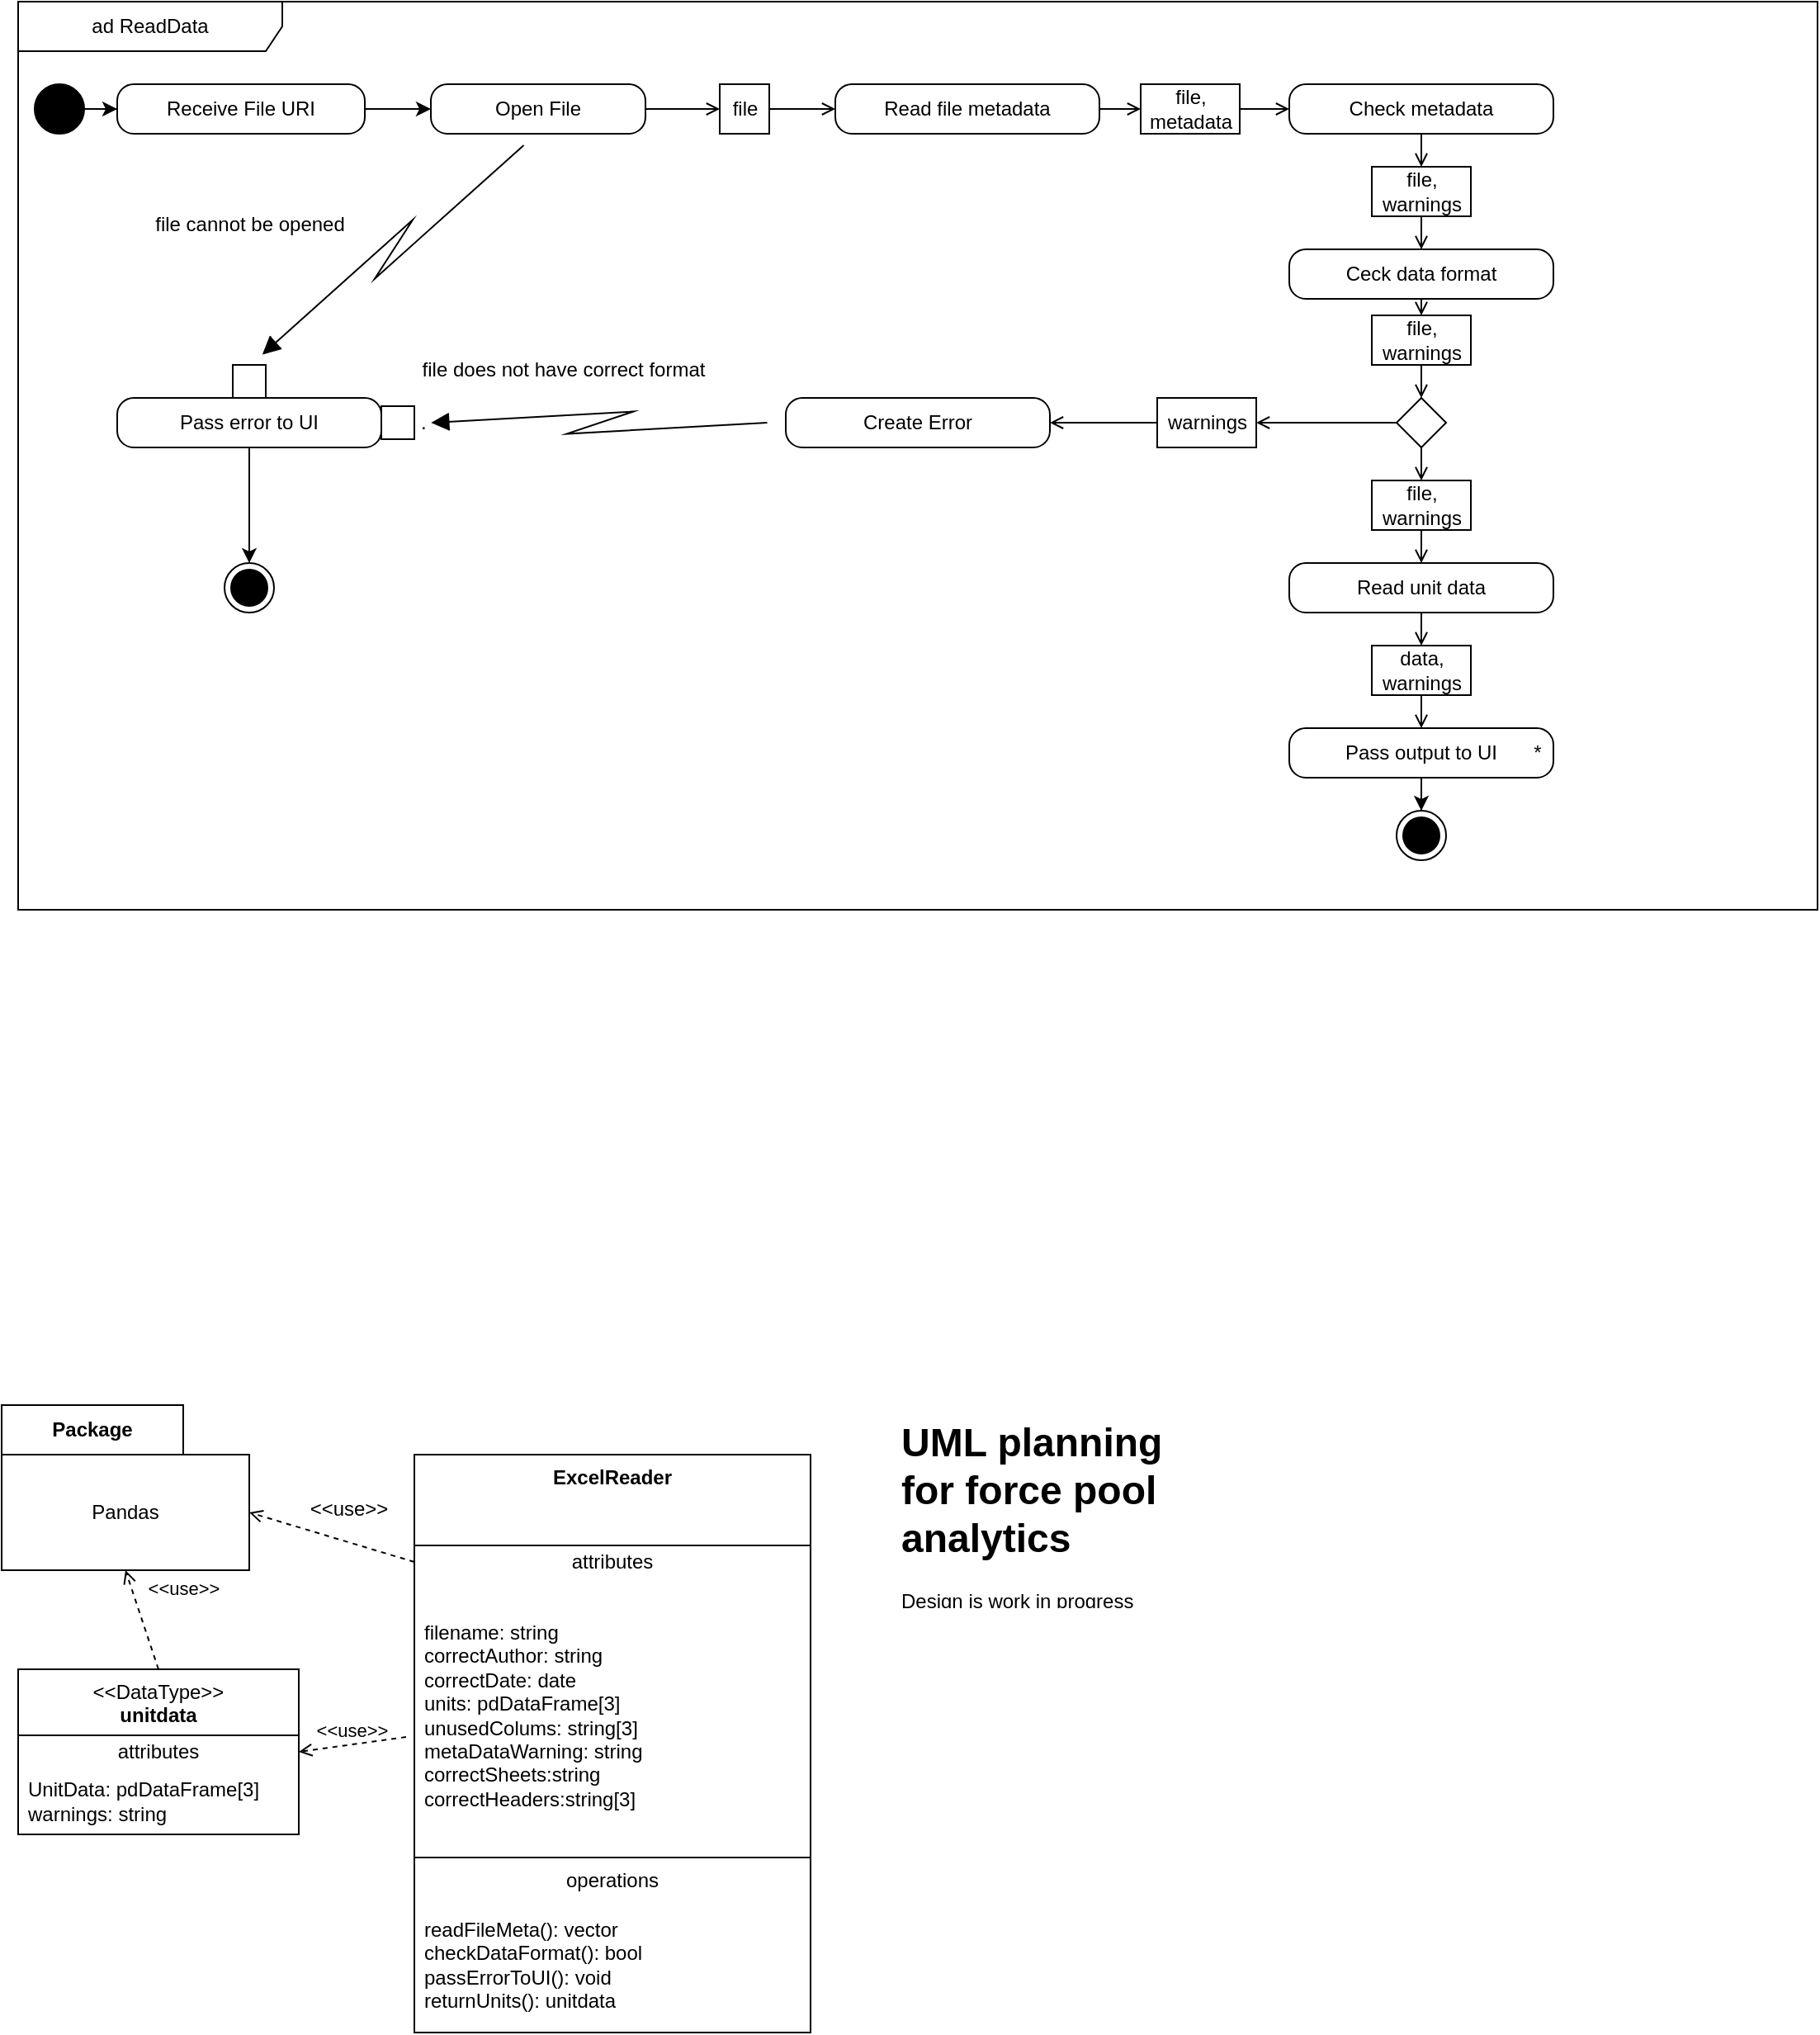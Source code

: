 <mxfile version="21.6.8" type="device">
  <diagram name="Page-1" id="DOlFsJQFJfXhihcVREWI">
    <mxGraphModel dx="2015" dy="1903" grid="1" gridSize="10" guides="1" tooltips="1" connect="1" arrows="1" fold="1" page="1" pageScale="1" pageWidth="1169" pageHeight="827" math="0" shadow="0">
      <root>
        <mxCell id="0" />
        <mxCell id="1" parent="0" />
        <mxCell id="wgWyfdXDKguZ-T_XWsIP-1" value="&lt;b&gt;ExcelReader&lt;/b&gt;&lt;br&gt;" style="swimlane;fontStyle=0;align=center;verticalAlign=top;childLayout=stackLayout;horizontal=1;startSize=55;horizontalStack=0;resizeParent=1;resizeParentMax=0;resizeLast=0;collapsible=0;marginBottom=0;html=1;whiteSpace=wrap;" vertex="1" parent="1">
          <mxGeometry x="260" y="70" width="240" height="350" as="geometry" />
        </mxCell>
        <mxCell id="wgWyfdXDKguZ-T_XWsIP-2" value="attributes" style="text;html=1;strokeColor=none;fillColor=none;align=center;verticalAlign=middle;spacingLeft=4;spacingRight=4;overflow=hidden;rotatable=0;points=[[0,0.5],[1,0.5]];portConstraint=eastwest;whiteSpace=wrap;" vertex="1" parent="wgWyfdXDKguZ-T_XWsIP-1">
          <mxGeometry y="55" width="240" height="20" as="geometry" />
        </mxCell>
        <mxCell id="wgWyfdXDKguZ-T_XWsIP-3" value="filename: string&lt;br&gt;correctAuthor: string&lt;br&gt;correctDate: date&lt;br&gt;units: pdDataFrame[3]&lt;br&gt;unusedColums: string[3]&lt;br&gt;metaDataWarning: string&lt;br&gt;correctSheets:string&lt;br&gt;correctHeaders:string[3]" style="text;html=1;strokeColor=none;fillColor=none;align=left;verticalAlign=middle;spacingLeft=4;spacingRight=4;overflow=hidden;rotatable=0;points=[[0,0.5],[1,0.5]];portConstraint=eastwest;whiteSpace=wrap;" vertex="1" parent="wgWyfdXDKguZ-T_XWsIP-1">
          <mxGeometry y="75" width="240" height="165" as="geometry" />
        </mxCell>
        <mxCell id="wgWyfdXDKguZ-T_XWsIP-6" value="" style="line;strokeWidth=1;fillColor=none;align=left;verticalAlign=middle;spacingTop=-1;spacingLeft=3;spacingRight=3;rotatable=0;labelPosition=right;points=[];portConstraint=eastwest;" vertex="1" parent="wgWyfdXDKguZ-T_XWsIP-1">
          <mxGeometry y="240" width="240" height="8" as="geometry" />
        </mxCell>
        <mxCell id="wgWyfdXDKguZ-T_XWsIP-7" value="operations" style="text;html=1;strokeColor=none;fillColor=none;align=center;verticalAlign=middle;spacingLeft=4;spacingRight=4;overflow=hidden;rotatable=0;points=[[0,0.5],[1,0.5]];portConstraint=eastwest;whiteSpace=wrap;" vertex="1" parent="wgWyfdXDKguZ-T_XWsIP-1">
          <mxGeometry y="248" width="240" height="20" as="geometry" />
        </mxCell>
        <mxCell id="wgWyfdXDKguZ-T_XWsIP-8" value="readFileMeta(): vector&lt;br&gt;checkDataFormat(): bool&lt;br&gt;passErrorToUI(): void&lt;br&gt;returnUnits(): unitdata" style="text;html=1;strokeColor=none;fillColor=none;align=left;verticalAlign=middle;spacingLeft=4;spacingRight=4;overflow=hidden;rotatable=0;points=[[0,0.5],[1,0.5]];portConstraint=eastwest;whiteSpace=wrap;" vertex="1" parent="wgWyfdXDKguZ-T_XWsIP-1">
          <mxGeometry y="268" width="240" height="82" as="geometry" />
        </mxCell>
        <mxCell id="wgWyfdXDKguZ-T_XWsIP-14" value="Package" style="shape=folder;fontStyle=1;tabWidth=110;tabHeight=30;tabPosition=left;html=1;boundedLbl=1;labelInHeader=1;container=1;collapsible=0;whiteSpace=wrap;" vertex="1" parent="1">
          <mxGeometry x="10" y="40" width="150" height="100" as="geometry" />
        </mxCell>
        <mxCell id="wgWyfdXDKguZ-T_XWsIP-15" value="Pandas" style="html=1;strokeColor=none;resizeWidth=1;resizeHeight=1;fillColor=none;part=1;connectable=0;allowArrows=0;deletable=0;whiteSpace=wrap;" vertex="1" parent="wgWyfdXDKguZ-T_XWsIP-14">
          <mxGeometry width="150" height="70" relative="1" as="geometry">
            <mxPoint y="30" as="offset" />
          </mxGeometry>
        </mxCell>
        <mxCell id="wgWyfdXDKguZ-T_XWsIP-16" value="&amp;lt;&amp;lt;use&amp;gt;&amp;gt;" style="endArrow=open;html=1;rounded=0;align=center;verticalAlign=bottom;dashed=1;endFill=0;labelBackgroundColor=none;entryX=0.5;entryY=1;entryDx=0;entryDy=0;entryPerimeter=0;exitX=0.5;exitY=0;exitDx=0;exitDy=0;" edge="1" parent="1" source="wgWyfdXDKguZ-T_XWsIP-20" target="wgWyfdXDKguZ-T_XWsIP-14">
          <mxGeometry x="0.05" y="-27" relative="1" as="geometry">
            <mxPoint x="258" y="103" as="sourcePoint" />
            <mxPoint x="660" y="50" as="targetPoint" />
            <mxPoint as="offset" />
          </mxGeometry>
        </mxCell>
        <mxCell id="wgWyfdXDKguZ-T_XWsIP-17" value="" style="resizable=0;html=1;align=center;verticalAlign=top;labelBackgroundColor=none;" connectable="0" vertex="1" parent="wgWyfdXDKguZ-T_XWsIP-16">
          <mxGeometry relative="1" as="geometry" />
        </mxCell>
        <mxCell id="wgWyfdXDKguZ-T_XWsIP-19" value="&lt;h1&gt;UML planning for force pool analytics&lt;/h1&gt;&lt;div&gt;Design is work in progress&lt;/div&gt;&lt;div&gt;&lt;br&gt;&lt;/div&gt;" style="text;html=1;strokeColor=none;fillColor=none;spacing=5;spacingTop=-20;whiteSpace=wrap;overflow=hidden;rounded=0;" vertex="1" parent="1">
          <mxGeometry x="550" y="43" width="190" height="120" as="geometry" />
        </mxCell>
        <mxCell id="wgWyfdXDKguZ-T_XWsIP-20" value="&amp;lt;&amp;lt;DataType&amp;gt;&amp;gt;&lt;br&gt;&lt;b&gt;unitdata&lt;/b&gt;" style="swimlane;fontStyle=0;align=center;verticalAlign=top;childLayout=stackLayout;horizontal=1;startSize=40;horizontalStack=0;resizeParent=1;resizeParentMax=0;resizeLast=0;collapsible=0;marginBottom=0;html=1;whiteSpace=wrap;" vertex="1" parent="1">
          <mxGeometry x="20" y="200" width="170" height="100" as="geometry" />
        </mxCell>
        <mxCell id="wgWyfdXDKguZ-T_XWsIP-21" value="attributes" style="text;html=1;strokeColor=none;fillColor=none;align=center;verticalAlign=middle;spacingLeft=4;spacingRight=4;overflow=hidden;rotatable=0;points=[[0,0.5],[1,0.5]];portConstraint=eastwest;whiteSpace=wrap;" vertex="1" parent="wgWyfdXDKguZ-T_XWsIP-20">
          <mxGeometry y="40" width="170" height="20" as="geometry" />
        </mxCell>
        <mxCell id="wgWyfdXDKguZ-T_XWsIP-22" value="UnitData: pdDataFrame[3]&lt;br&gt;warnings: string" style="text;html=1;strokeColor=none;fillColor=none;align=left;verticalAlign=middle;spacingLeft=4;spacingRight=4;overflow=hidden;rotatable=0;points=[[0,0.5],[1,0.5]];portConstraint=eastwest;whiteSpace=wrap;" vertex="1" parent="wgWyfdXDKguZ-T_XWsIP-20">
          <mxGeometry y="60" width="170" height="40" as="geometry" />
        </mxCell>
        <mxCell id="wgWyfdXDKguZ-T_XWsIP-30" value="&amp;lt;&amp;lt;use&amp;gt;&amp;gt;" style="endArrow=open;html=1;rounded=0;align=center;verticalAlign=bottom;dashed=1;endFill=0;labelBackgroundColor=none;entryX=1;entryY=0.5;entryDx=0;entryDy=0;exitX=-0.021;exitY=0.582;exitDx=0;exitDy=0;exitPerimeter=0;" edge="1" parent="1" source="wgWyfdXDKguZ-T_XWsIP-3" target="wgWyfdXDKguZ-T_XWsIP-21">
          <mxGeometry relative="1" as="geometry">
            <mxPoint x="500" y="250" as="sourcePoint" />
            <mxPoint x="660" y="250" as="targetPoint" />
          </mxGeometry>
        </mxCell>
        <mxCell id="wgWyfdXDKguZ-T_XWsIP-32" style="rounded=0;orthogonalLoop=1;jettySize=auto;html=1;exitX=0;exitY=0.5;exitDx=0;exitDy=0;entryX=0;entryY=0;entryDx=150;entryDy=65;entryPerimeter=0;dashed=1;endArrow=open;endFill=0;" edge="1" parent="1" source="wgWyfdXDKguZ-T_XWsIP-2" target="wgWyfdXDKguZ-T_XWsIP-14">
          <mxGeometry relative="1" as="geometry" />
        </mxCell>
        <mxCell id="wgWyfdXDKguZ-T_XWsIP-33" value="&amp;lt;&amp;lt;use&amp;gt;&amp;gt;" style="text;html=1;align=center;verticalAlign=middle;resizable=0;points=[];autosize=1;strokeColor=none;fillColor=none;" vertex="1" parent="1">
          <mxGeometry x="185" y="88" width="70" height="30" as="geometry" />
        </mxCell>
        <mxCell id="wgWyfdXDKguZ-T_XWsIP-34" value="ad ReadData" style="shape=umlFrame;whiteSpace=wrap;html=1;pointerEvents=0;recursiveResize=0;container=1;collapsible=0;width=160;" vertex="1" parent="1">
          <mxGeometry x="20" y="-810" width="1090" height="550" as="geometry" />
        </mxCell>
        <mxCell id="wgWyfdXDKguZ-T_XWsIP-79" value="" style="edgeStyle=orthogonalEdgeStyle;rounded=0;orthogonalLoop=1;jettySize=auto;html=1;" edge="1" parent="wgWyfdXDKguZ-T_XWsIP-34" source="wgWyfdXDKguZ-T_XWsIP-40" target="wgWyfdXDKguZ-T_XWsIP-58">
          <mxGeometry relative="1" as="geometry" />
        </mxCell>
        <mxCell id="wgWyfdXDKguZ-T_XWsIP-40" value="Receive File URI" style="html=1;dashed=0;rounded=1;absoluteArcSize=1;arcSize=20;verticalAlign=middle;align=center;whiteSpace=wrap;" vertex="1" parent="wgWyfdXDKguZ-T_XWsIP-34">
          <mxGeometry x="60" y="50" width="150" height="30" as="geometry" />
        </mxCell>
        <mxCell id="wgWyfdXDKguZ-T_XWsIP-60" value="Read file metadata" style="html=1;dashed=0;rounded=1;absoluteArcSize=1;arcSize=20;verticalAlign=middle;align=center;whiteSpace=wrap;" vertex="1" parent="wgWyfdXDKguZ-T_XWsIP-34">
          <mxGeometry x="495" y="50" width="160" height="30" as="geometry" />
        </mxCell>
        <mxCell id="wgWyfdXDKguZ-T_XWsIP-58" value="Open File" style="html=1;dashed=0;rounded=1;absoluteArcSize=1;arcSize=20;verticalAlign=middle;align=center;whiteSpace=wrap;" vertex="1" parent="wgWyfdXDKguZ-T_XWsIP-34">
          <mxGeometry x="250" y="50" width="130" height="30" as="geometry" />
        </mxCell>
        <mxCell id="wgWyfdXDKguZ-T_XWsIP-62" value="Check metadata" style="html=1;dashed=0;rounded=1;absoluteArcSize=1;arcSize=20;verticalAlign=middle;align=center;whiteSpace=wrap;" vertex="1" parent="wgWyfdXDKguZ-T_XWsIP-34">
          <mxGeometry x="770" y="50" width="160" height="30" as="geometry" />
        </mxCell>
        <mxCell id="wgWyfdXDKguZ-T_XWsIP-82" value="" style="edgeStyle=orthogonalEdgeStyle;rounded=0;orthogonalLoop=1;jettySize=auto;html=1;" edge="1" parent="wgWyfdXDKguZ-T_XWsIP-34" source="wgWyfdXDKguZ-T_XWsIP-66" target="wgWyfdXDKguZ-T_XWsIP-69">
          <mxGeometry relative="1" as="geometry" />
        </mxCell>
        <mxCell id="wgWyfdXDKguZ-T_XWsIP-66" value="Pass error to UI" style="html=1;dashed=0;rounded=1;absoluteArcSize=1;arcSize=20;verticalAlign=middle;align=center;whiteSpace=wrap;" vertex="1" parent="wgWyfdXDKguZ-T_XWsIP-34">
          <mxGeometry x="60" y="240" width="160" height="30" as="geometry" />
        </mxCell>
        <mxCell id="wgWyfdXDKguZ-T_XWsIP-64" value="Ceck data format" style="html=1;dashed=0;rounded=1;absoluteArcSize=1;arcSize=20;verticalAlign=middle;align=center;whiteSpace=wrap;" vertex="1" parent="wgWyfdXDKguZ-T_XWsIP-34">
          <mxGeometry x="770" y="150" width="160" height="30" as="geometry" />
        </mxCell>
        <mxCell id="wgWyfdXDKguZ-T_XWsIP-69" value="" style="ellipse;html=1;shape=endState;fillColor=strokeColor;" vertex="1" parent="wgWyfdXDKguZ-T_XWsIP-34">
          <mxGeometry x="125" y="340" width="30" height="30" as="geometry" />
        </mxCell>
        <mxCell id="wgWyfdXDKguZ-T_XWsIP-71" value="" style="edgeStyle=orthogonalEdgeStyle;rounded=0;orthogonalLoop=1;jettySize=auto;html=1;" edge="1" parent="wgWyfdXDKguZ-T_XWsIP-34" source="wgWyfdXDKguZ-T_XWsIP-70" target="wgWyfdXDKguZ-T_XWsIP-40">
          <mxGeometry relative="1" as="geometry" />
        </mxCell>
        <mxCell id="wgWyfdXDKguZ-T_XWsIP-70" value="" style="ellipse;fillColor=strokeColor;html=1;" vertex="1" parent="wgWyfdXDKguZ-T_XWsIP-34">
          <mxGeometry x="10" y="50" width="30" height="30" as="geometry" />
        </mxCell>
        <mxCell id="wgWyfdXDKguZ-T_XWsIP-77" value="" style="fontStyle=0;labelPosition=right;verticalLabelPosition=middle;align=left;verticalAlign=middle;spacingLeft=2;html=1;" vertex="1" parent="wgWyfdXDKguZ-T_XWsIP-34">
          <mxGeometry x="130" y="220" width="20" height="20" as="geometry" />
        </mxCell>
        <mxCell id="wgWyfdXDKguZ-T_XWsIP-78" value="" style="shape=mxgraph.lean_mapping.electronic_info_flow_edge;html=1;rounded=0;entryX=0.5;entryY=0;entryDx=0;entryDy=0;exitX=0.5;exitY=1;exitDx=0;exitDy=0;" edge="1" parent="wgWyfdXDKguZ-T_XWsIP-34" source="wgWyfdXDKguZ-T_XWsIP-58" target="wgWyfdXDKguZ-T_XWsIP-77">
          <mxGeometry width="160" relative="1" as="geometry">
            <mxPoint x="490" y="350" as="sourcePoint" />
            <mxPoint x="650" y="350" as="targetPoint" />
          </mxGeometry>
        </mxCell>
        <mxCell id="wgWyfdXDKguZ-T_XWsIP-81" value="file cannot be opened" style="text;html=1;align=center;verticalAlign=middle;resizable=0;points=[];autosize=1;strokeColor=none;fillColor=none;" vertex="1" parent="wgWyfdXDKguZ-T_XWsIP-34">
          <mxGeometry x="70" y="120" width="140" height="30" as="geometry" />
        </mxCell>
        <mxCell id="wgWyfdXDKguZ-T_XWsIP-83" value="file" style="html=1;rounded=0;" vertex="1" parent="wgWyfdXDKguZ-T_XWsIP-34">
          <mxGeometry x="425" y="50" width="30" height="30" as="geometry" />
        </mxCell>
        <mxCell id="wgWyfdXDKguZ-T_XWsIP-84" value="" style="endArrow=open;html=1;rounded=0;align=center;verticalAlign=top;endFill=0;labelBackgroundColor=none;endSize=6;exitX=1;exitY=0.5;exitDx=0;exitDy=0;" edge="1" target="wgWyfdXDKguZ-T_XWsIP-83" parent="wgWyfdXDKguZ-T_XWsIP-34" source="wgWyfdXDKguZ-T_XWsIP-58">
          <mxGeometry relative="1" as="geometry">
            <mxPoint x="310" y="-135" as="sourcePoint" />
          </mxGeometry>
        </mxCell>
        <mxCell id="wgWyfdXDKguZ-T_XWsIP-85" value="" style="endArrow=open;html=1;rounded=0;align=center;verticalAlign=top;endFill=0;labelBackgroundColor=none;endSize=6;" edge="1" source="wgWyfdXDKguZ-T_XWsIP-83" parent="wgWyfdXDKguZ-T_XWsIP-34" target="wgWyfdXDKguZ-T_XWsIP-60">
          <mxGeometry relative="1" as="geometry">
            <mxPoint x="465" y="-280" as="targetPoint" />
          </mxGeometry>
        </mxCell>
        <mxCell id="wgWyfdXDKguZ-T_XWsIP-86" value="file, &lt;br&gt;metadata" style="html=1;rounded=0;" vertex="1" parent="wgWyfdXDKguZ-T_XWsIP-34">
          <mxGeometry x="680" y="50" width="60" height="30" as="geometry" />
        </mxCell>
        <mxCell id="wgWyfdXDKguZ-T_XWsIP-87" value="" style="endArrow=open;html=1;rounded=0;align=center;verticalAlign=top;endFill=0;labelBackgroundColor=none;endSize=6;" edge="1" target="wgWyfdXDKguZ-T_XWsIP-86" parent="wgWyfdXDKguZ-T_XWsIP-34" source="wgWyfdXDKguZ-T_XWsIP-60">
          <mxGeometry relative="1" as="geometry">
            <mxPoint x="510" y="145" as="sourcePoint" />
          </mxGeometry>
        </mxCell>
        <mxCell id="wgWyfdXDKguZ-T_XWsIP-88" value="" style="endArrow=open;html=1;rounded=0;align=center;verticalAlign=top;endFill=0;labelBackgroundColor=none;endSize=6;" edge="1" source="wgWyfdXDKguZ-T_XWsIP-86" parent="wgWyfdXDKguZ-T_XWsIP-34" target="wgWyfdXDKguZ-T_XWsIP-62">
          <mxGeometry relative="1" as="geometry">
            <mxPoint x="640" y="145" as="targetPoint" />
          </mxGeometry>
        </mxCell>
        <mxCell id="wgWyfdXDKguZ-T_XWsIP-90" value="file,&lt;br&gt;warnings" style="html=1;rounded=0;" vertex="1" parent="wgWyfdXDKguZ-T_XWsIP-34">
          <mxGeometry x="820" y="100" width="60" height="30" as="geometry" />
        </mxCell>
        <mxCell id="wgWyfdXDKguZ-T_XWsIP-91" value="" style="endArrow=open;html=1;rounded=0;align=center;verticalAlign=top;endFill=0;labelBackgroundColor=none;endSize=6;" edge="1" target="wgWyfdXDKguZ-T_XWsIP-90" parent="wgWyfdXDKguZ-T_XWsIP-34" source="wgWyfdXDKguZ-T_XWsIP-62">
          <mxGeometry relative="1" as="geometry">
            <mxPoint x="510" y="145" as="sourcePoint" />
          </mxGeometry>
        </mxCell>
        <mxCell id="wgWyfdXDKguZ-T_XWsIP-92" value="" style="endArrow=open;html=1;rounded=0;align=center;verticalAlign=top;endFill=0;labelBackgroundColor=none;endSize=6;" edge="1" source="wgWyfdXDKguZ-T_XWsIP-90" parent="wgWyfdXDKguZ-T_XWsIP-34" target="wgWyfdXDKguZ-T_XWsIP-64">
          <mxGeometry relative="1" as="geometry">
            <mxPoint x="640" y="145" as="targetPoint" />
          </mxGeometry>
        </mxCell>
        <mxCell id="wgWyfdXDKguZ-T_XWsIP-94" value="" style="rhombus;" vertex="1" parent="wgWyfdXDKguZ-T_XWsIP-34">
          <mxGeometry x="835" y="240" width="30" height="30" as="geometry" />
        </mxCell>
        <mxCell id="wgWyfdXDKguZ-T_XWsIP-95" value="Create Error" style="html=1;dashed=0;rounded=1;absoluteArcSize=1;arcSize=20;verticalAlign=middle;align=center;whiteSpace=wrap;" vertex="1" parent="wgWyfdXDKguZ-T_XWsIP-34">
          <mxGeometry x="465" y="240" width="160" height="30" as="geometry" />
        </mxCell>
        <mxCell id="wgWyfdXDKguZ-T_XWsIP-97" value="." style="fontStyle=0;labelPosition=right;verticalLabelPosition=middle;align=left;verticalAlign=middle;spacingLeft=2;html=1;" vertex="1" parent="wgWyfdXDKguZ-T_XWsIP-34">
          <mxGeometry x="220" y="245" width="20" height="20" as="geometry" />
        </mxCell>
        <mxCell id="wgWyfdXDKguZ-T_XWsIP-101" value="" style="shape=mxgraph.lean_mapping.electronic_info_flow_edge;html=1;rounded=0;" edge="1" parent="wgWyfdXDKguZ-T_XWsIP-34" source="wgWyfdXDKguZ-T_XWsIP-95" target="wgWyfdXDKguZ-T_XWsIP-97">
          <mxGeometry width="160" relative="1" as="geometry">
            <mxPoint x="490" y="150" as="sourcePoint" />
            <mxPoint x="650" y="150" as="targetPoint" />
          </mxGeometry>
        </mxCell>
        <mxCell id="wgWyfdXDKguZ-T_XWsIP-103" value="Read unit data" style="html=1;dashed=0;rounded=1;absoluteArcSize=1;arcSize=20;verticalAlign=middle;align=center;whiteSpace=wrap;" vertex="1" parent="wgWyfdXDKguZ-T_XWsIP-34">
          <mxGeometry x="770" y="340" width="160" height="30" as="geometry" />
        </mxCell>
        <mxCell id="wgWyfdXDKguZ-T_XWsIP-105" style="edgeStyle=orthogonalEdgeStyle;rounded=0;orthogonalLoop=1;jettySize=auto;html=1;exitX=0.5;exitY=1;exitDx=0;exitDy=0;" edge="1" parent="wgWyfdXDKguZ-T_XWsIP-34" source="wgWyfdXDKguZ-T_XWsIP-103" target="wgWyfdXDKguZ-T_XWsIP-103">
          <mxGeometry relative="1" as="geometry" />
        </mxCell>
        <mxCell id="wgWyfdXDKguZ-T_XWsIP-109" value="" style="edgeStyle=orthogonalEdgeStyle;rounded=0;orthogonalLoop=1;jettySize=auto;html=1;" edge="1" parent="wgWyfdXDKguZ-T_XWsIP-34" source="wgWyfdXDKguZ-T_XWsIP-106" target="wgWyfdXDKguZ-T_XWsIP-108">
          <mxGeometry relative="1" as="geometry" />
        </mxCell>
        <mxCell id="wgWyfdXDKguZ-T_XWsIP-106" value="Pass output to UI" style="html=1;dashed=0;rounded=1;absoluteArcSize=1;arcSize=20;verticalAlign=middle;align=center;whiteSpace=wrap;" vertex="1" parent="wgWyfdXDKguZ-T_XWsIP-34">
          <mxGeometry x="770" y="440" width="160" height="30" as="geometry" />
        </mxCell>
        <mxCell id="wgWyfdXDKguZ-T_XWsIP-107" value="*" style="text;resizeWidth=0;resizeHeight=0;points=[];part=1;verticalAlign=middle;align=center;html=1;" vertex="1" parent="wgWyfdXDKguZ-T_XWsIP-106">
          <mxGeometry x="1" y="0.5" width="20" height="20" relative="1" as="geometry">
            <mxPoint x="-20" y="-10" as="offset" />
          </mxGeometry>
        </mxCell>
        <mxCell id="wgWyfdXDKguZ-T_XWsIP-108" value="" style="ellipse;html=1;shape=endState;fillColor=strokeColor;" vertex="1" parent="wgWyfdXDKguZ-T_XWsIP-34">
          <mxGeometry x="835" y="490" width="30" height="30" as="geometry" />
        </mxCell>
        <mxCell id="wgWyfdXDKguZ-T_XWsIP-110" value="file,&lt;br&gt;warnings" style="html=1;rounded=0;" vertex="1" parent="wgWyfdXDKguZ-T_XWsIP-34">
          <mxGeometry x="820" y="190" width="60" height="30" as="geometry" />
        </mxCell>
        <mxCell id="wgWyfdXDKguZ-T_XWsIP-111" value="" style="endArrow=open;html=1;rounded=0;align=center;verticalAlign=top;endFill=0;labelBackgroundColor=none;endSize=6;" edge="1" target="wgWyfdXDKguZ-T_XWsIP-110" parent="wgWyfdXDKguZ-T_XWsIP-34" source="wgWyfdXDKguZ-T_XWsIP-64">
          <mxGeometry relative="1" as="geometry">
            <mxPoint x="480" y="397" as="sourcePoint" />
          </mxGeometry>
        </mxCell>
        <mxCell id="wgWyfdXDKguZ-T_XWsIP-112" value="" style="endArrow=open;html=1;rounded=0;align=center;verticalAlign=top;endFill=0;labelBackgroundColor=none;endSize=6;" edge="1" source="wgWyfdXDKguZ-T_XWsIP-110" parent="wgWyfdXDKguZ-T_XWsIP-34" target="wgWyfdXDKguZ-T_XWsIP-94">
          <mxGeometry relative="1" as="geometry">
            <mxPoint x="610" y="397" as="targetPoint" />
          </mxGeometry>
        </mxCell>
        <mxCell id="wgWyfdXDKguZ-T_XWsIP-116" value="warnings" style="html=1;rounded=0;" vertex="1" parent="wgWyfdXDKguZ-T_XWsIP-34">
          <mxGeometry x="690" y="240" width="60" height="30" as="geometry" />
        </mxCell>
        <mxCell id="wgWyfdXDKguZ-T_XWsIP-117" value="" style="endArrow=open;html=1;rounded=0;align=center;verticalAlign=top;endFill=0;labelBackgroundColor=none;endSize=6;" edge="1" parent="wgWyfdXDKguZ-T_XWsIP-34" target="wgWyfdXDKguZ-T_XWsIP-116" source="wgWyfdXDKguZ-T_XWsIP-94">
          <mxGeometry relative="1" as="geometry">
            <mxPoint x="820" y="225" as="sourcePoint" />
          </mxGeometry>
        </mxCell>
        <mxCell id="wgWyfdXDKguZ-T_XWsIP-118" value="" style="endArrow=open;html=1;rounded=0;align=center;verticalAlign=top;endFill=0;labelBackgroundColor=none;endSize=6;" edge="1" parent="wgWyfdXDKguZ-T_XWsIP-34" source="wgWyfdXDKguZ-T_XWsIP-116" target="wgWyfdXDKguZ-T_XWsIP-95">
          <mxGeometry relative="1" as="geometry">
            <mxPoint x="760" y="225" as="targetPoint" />
          </mxGeometry>
        </mxCell>
        <mxCell id="wgWyfdXDKguZ-T_XWsIP-113" value="file,&lt;br&gt;warnings" style="html=1;rounded=0;" vertex="1" parent="wgWyfdXDKguZ-T_XWsIP-34">
          <mxGeometry x="820" y="290" width="60" height="30" as="geometry" />
        </mxCell>
        <mxCell id="wgWyfdXDKguZ-T_XWsIP-115" value="" style="endArrow=open;html=1;rounded=0;align=center;verticalAlign=top;endFill=0;labelBackgroundColor=none;endSize=6;" edge="1" parent="wgWyfdXDKguZ-T_XWsIP-34" source="wgWyfdXDKguZ-T_XWsIP-113" target="wgWyfdXDKguZ-T_XWsIP-103">
          <mxGeometry relative="1" as="geometry">
            <mxPoint x="620" y="407" as="targetPoint" />
          </mxGeometry>
        </mxCell>
        <mxCell id="wgWyfdXDKguZ-T_XWsIP-114" value="" style="endArrow=open;html=1;rounded=0;align=center;verticalAlign=top;endFill=0;labelBackgroundColor=none;endSize=6;" edge="1" parent="wgWyfdXDKguZ-T_XWsIP-34" target="wgWyfdXDKguZ-T_XWsIP-113" source="wgWyfdXDKguZ-T_XWsIP-94">
          <mxGeometry relative="1" as="geometry">
            <mxPoint x="490" y="407" as="sourcePoint" />
          </mxGeometry>
        </mxCell>
        <mxCell id="wgWyfdXDKguZ-T_XWsIP-119" value="data,&lt;br&gt;warnings" style="html=1;rounded=0;" vertex="1" parent="wgWyfdXDKguZ-T_XWsIP-34">
          <mxGeometry x="820" y="390" width="60" height="30" as="geometry" />
        </mxCell>
        <mxCell id="wgWyfdXDKguZ-T_XWsIP-120" value="" style="endArrow=open;html=1;rounded=0;align=center;verticalAlign=top;endFill=0;labelBackgroundColor=none;endSize=6;" edge="1" target="wgWyfdXDKguZ-T_XWsIP-119" parent="wgWyfdXDKguZ-T_XWsIP-34" source="wgWyfdXDKguZ-T_XWsIP-103">
          <mxGeometry relative="1" as="geometry">
            <mxPoint x="470" y="375" as="sourcePoint" />
          </mxGeometry>
        </mxCell>
        <mxCell id="wgWyfdXDKguZ-T_XWsIP-121" value="" style="endArrow=open;html=1;rounded=0;align=center;verticalAlign=top;endFill=0;labelBackgroundColor=none;endSize=6;" edge="1" source="wgWyfdXDKguZ-T_XWsIP-119" parent="wgWyfdXDKguZ-T_XWsIP-34" target="wgWyfdXDKguZ-T_XWsIP-106">
          <mxGeometry relative="1" as="geometry">
            <mxPoint x="600" y="375" as="targetPoint" />
          </mxGeometry>
        </mxCell>
        <mxCell id="wgWyfdXDKguZ-T_XWsIP-102" value="file does not have correct format" style="text;html=1;align=center;verticalAlign=middle;resizable=0;points=[];autosize=1;strokeColor=none;fillColor=none;" vertex="1" parent="1">
          <mxGeometry x="255" y="-602" width="190" height="30" as="geometry" />
        </mxCell>
      </root>
    </mxGraphModel>
  </diagram>
</mxfile>
